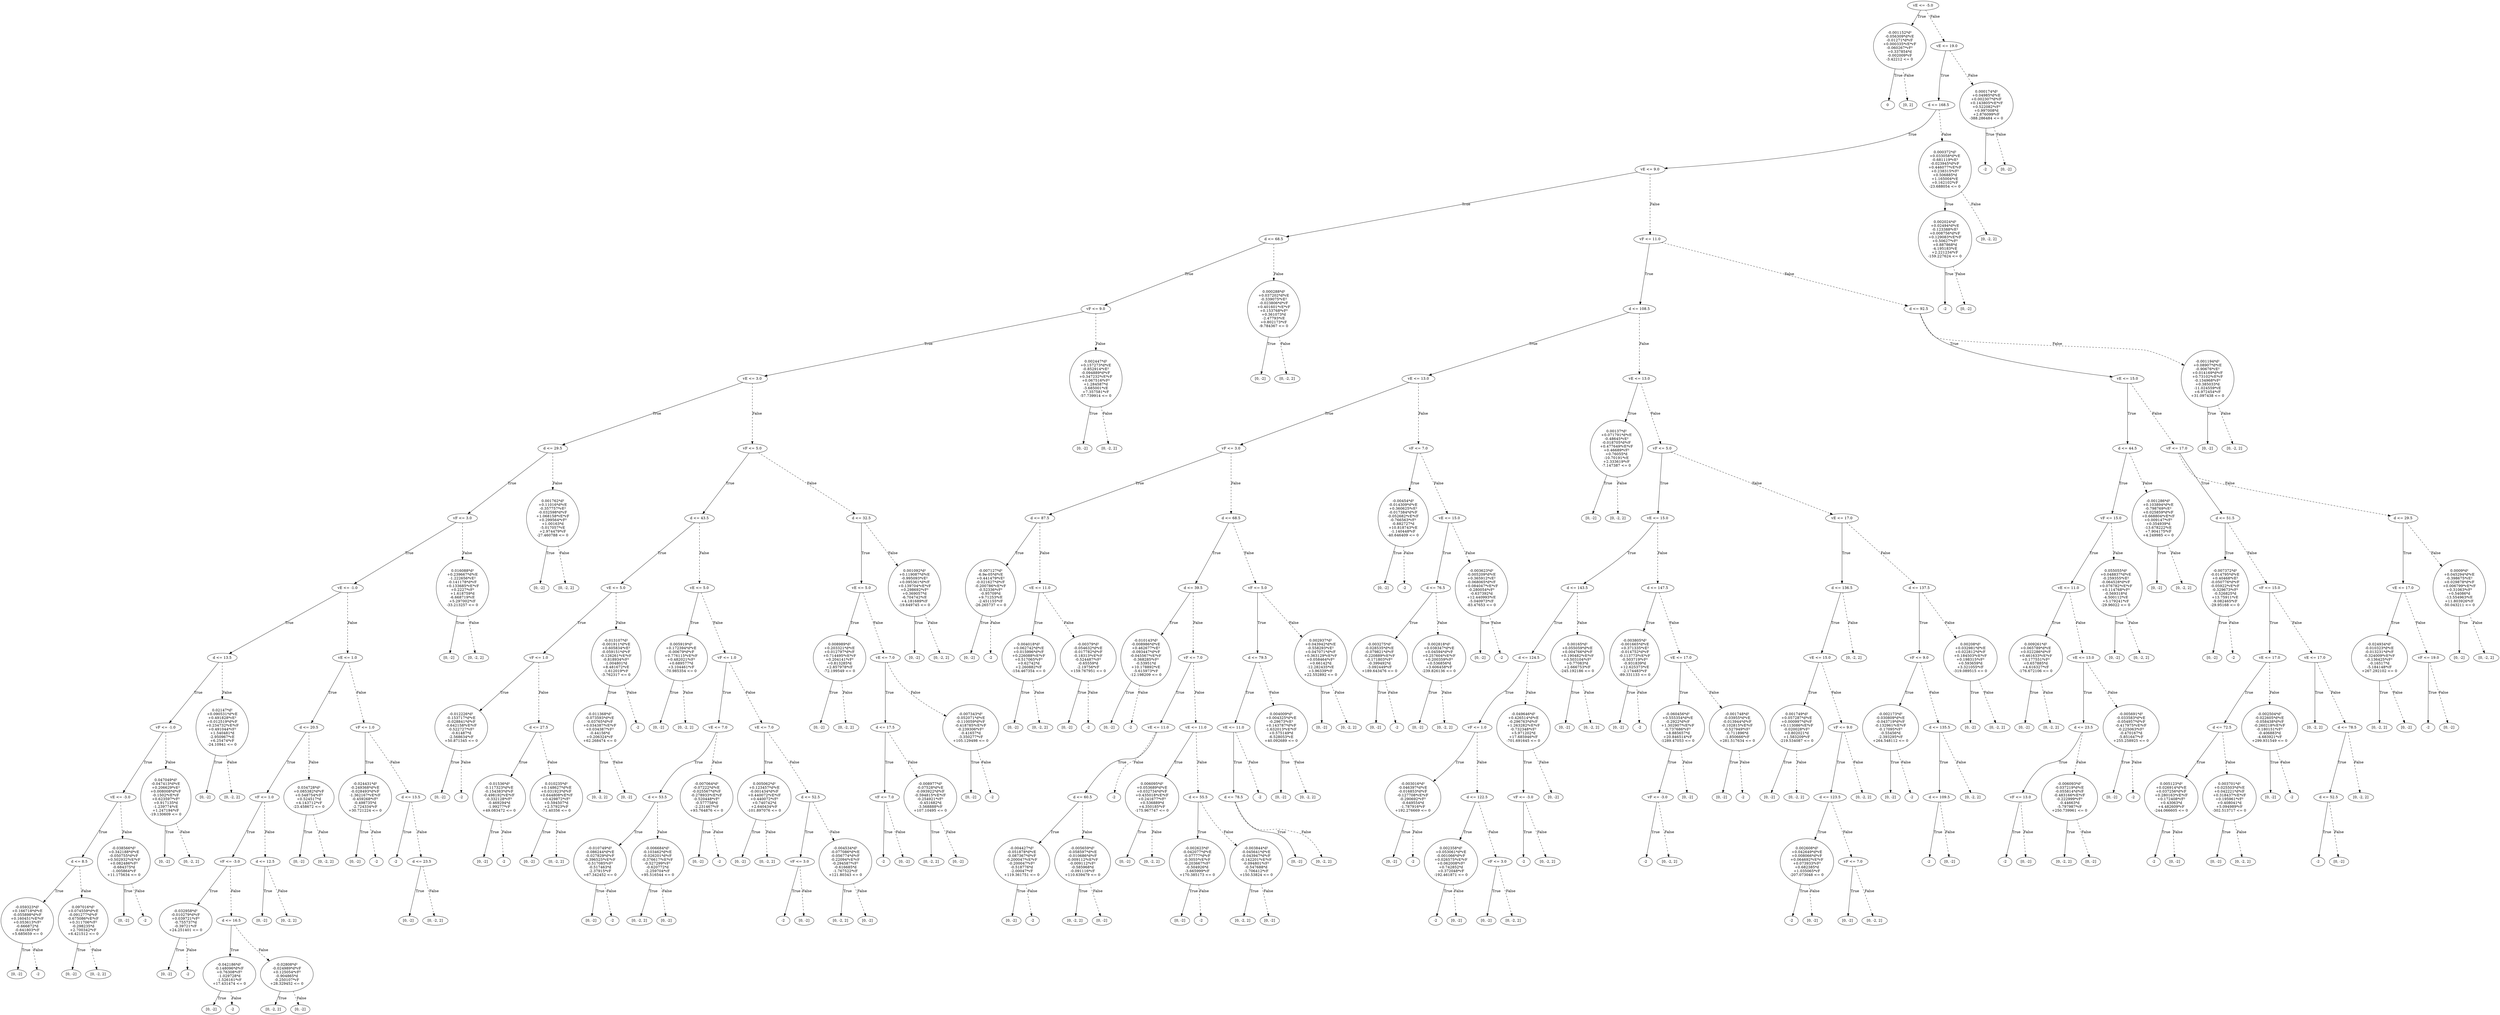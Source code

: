 digraph {
0 [label="vE <= -5.0"];
1 [label="-0.001152*d²\n-0.056309*d*vE\n-0.01271*d*vF\n+0.000335*vE*vF\n-0.060267*vF²\n+0.337854*d\n-0.002009*vF\n-3.42212 <= 0"];
2 [label="0"];
1 -> 2 [label="True"];
3 [label="[0, 2]"];
1 -> 3 [style="dashed", label="False"];
0 -> 1 [label="True"];
4 [label="vE <= 19.0"];
5 [label="d <= 168.5"];
6 [label="vE <= 9.0"];
7 [label="d <= 68.5"];
8 [label="vF <= 9.0"];
9 [label="vE <= 3.0"];
10 [label="d <= 29.5"];
11 [label="vF <= 3.0"];
12 [label="vE <= -1.0"];
13 [label="d <= 13.5"];
14 [label="vF <= -1.0"];
15 [label="vE <= -3.0"];
16 [label="d <= 8.5"];
17 [label="-0.059323*d²\n+0.166718*d*vE\n-0.055898*d*vF\n+0.160451*vE*vF\n+0.053613*vF²\n-0.666872*d\n-0.641803*vF\n+5.685659 <= 0"];
18 [label="[0, -2]"];
17 -> 18 [label="True"];
19 [label="-2"];
17 -> 19 [style="dashed", label="False"];
16 -> 17 [label="True"];
20 [label="0.097016*d²\n+0.074559*d*vE\n-0.091277*d*vF\n-0.675086*vE*vF\n+0.311706*vF²\n-0.298235*d\n+2.700342*vF\n+6.421512 <= 0"];
21 [label="[0, -2]"];
20 -> 21 [label="True"];
22 [label="[0, -2, 2]"];
20 -> 22 [style="dashed", label="False"];
16 -> 20 [style="dashed", label="False"];
15 -> 16 [label="True"];
23 [label="-0.038566*d²\n+0.342188*d*vE\n-0.050755*d*vF\n+0.502932*vE*vF\n+0.082486*vF²\n-0.684375*d\n-1.005864*vF\n+11.175634 <= 0"];
24 [label="[0, -2]"];
23 -> 24 [label="True"];
25 [label="-2"];
23 -> 25 [style="dashed", label="False"];
15 -> 23 [style="dashed", label="False"];
14 -> 15 [label="True"];
26 [label="0.047049*d²\n-0.047413*d*vE\n+0.206629*vE²\n+0.008008*d*vF\n-0.1502*vE*vF\n+0.623597*vF²\n+0.917135*d\n-1.239774*vE\n+1.247194*vF\n-19.130609 <= 0"];
27 [label="[0, -2]"];
26 -> 27 [label="True"];
28 [label="[0, -2, 2]"];
26 -> 28 [style="dashed", label="False"];
14 -> 26 [style="dashed", label="False"];
13 -> 14 [label="True"];
29 [label="0.02147*d²\n+0.090531*d*vE\n+0.491828*vE²\n+0.012519*d*vF\n+0.234732*vE*vF\n+0.491044*vF²\n+1.540481*d\n-2.950967*vE\n+6.25474*vF\n-24.10941 <= 0"];
30 [label="[0, -2]"];
29 -> 30 [label="True"];
31 [label="[0, -2, 2]"];
29 -> 31 [style="dashed", label="False"];
13 -> 29 [style="dashed", label="False"];
12 -> 13 [label="True"];
32 [label="vE <= 1.0"];
33 [label="d <= 20.5"];
34 [label="vF <= 1.0"];
35 [label="vF <= -3.0"];
36 [label="-0.032958*d²\n-0.010279*d*vF\n+0.039721*vF²\n-0.755737*d\n-0.39721*vF\n+24.251401 <= 0"];
37 [label="[0, -2]"];
36 -> 37 [label="True"];
38 [label="-2"];
36 -> 38 [style="dashed", label="False"];
35 -> 36 [label="True"];
39 [label="d <= 16.5"];
40 [label="-0.042186*d²\n-0.148096*d*vF\n+0.76308*vF²\n-1.029728*d\n-1.526161*vF\n+17.431474 <= 0"];
41 [label="[0, -2]"];
40 -> 41 [label="True"];
42 [label="-2"];
40 -> 42 [style="dashed", label="False"];
39 -> 40 [label="True"];
43 [label="-0.02808*d²\n-0.024989*d*vF\n+0.125054*vF²\n-0.904865*d\n-0.250107*vF\n+28.329452 <= 0"];
44 [label="[0, -2, 2]"];
43 -> 44 [label="True"];
45 [label="[0, -2]"];
43 -> 45 [style="dashed", label="False"];
39 -> 43 [style="dashed", label="False"];
35 -> 39 [style="dashed", label="False"];
34 -> 35 [label="True"];
46 [label="d <= 12.5"];
47 [label="[0, -2]"];
46 -> 47 [label="True"];
48 [label="[0, -2, 2]"];
46 -> 48 [style="dashed", label="False"];
34 -> 46 [style="dashed", label="False"];
33 -> 34 [label="True"];
49 [label="0.034728*d²\n+0.085382*d*vF\n+0.548754*vF²\n+0.524517*d\n+4.143712*vF\n-23.458672 <= 0"];
50 [label="[0, -2]"];
49 -> 50 [label="True"];
51 [label="[0, -2, 2]"];
49 -> 51 [style="dashed", label="False"];
33 -> 49 [style="dashed", label="False"];
32 -> 33 [label="True"];
52 [label="vF <= 1.0"];
53 [label="-0.024431*d²\n-0.249368*d*vE\n-0.028493*d*vF\n-1.362167*vE*vF\n-0.459268*vF²\n-0.498735*d\n-2.724334*vF\n+30.721224 <= 0"];
54 [label="[0, -2]"];
53 -> 54 [label="True"];
55 [label="-2"];
53 -> 55 [style="dashed", label="False"];
52 -> 53 [label="True"];
56 [label="d <= 13.5"];
57 [label="-2"];
56 -> 57 [label="True"];
58 [label="d <= 23.5"];
59 [label="[0, -2]"];
58 -> 59 [label="True"];
60 [label="[0, -2, 2]"];
58 -> 60 [style="dashed", label="False"];
56 -> 58 [style="dashed", label="False"];
52 -> 56 [style="dashed", label="False"];
32 -> 52 [style="dashed", label="False"];
12 -> 32 [style="dashed", label="False"];
11 -> 12 [label="True"];
61 [label="0.016088*d²\n+0.239667*d*vE\n-1.222656*vE²\n-0.141178*d*vF\n+0.133685*vE*vF\n+0.2227*vF²\n+1.618759*d\n-6.668719*vE\n+5.297002*vF\n-33.213257 <= 0"];
62 [label="[0, -2]"];
61 -> 62 [label="True"];
63 [label="[0, -2, 2]"];
61 -> 63 [style="dashed", label="False"];
11 -> 61 [style="dashed", label="False"];
10 -> 11 [label="True"];
64 [label="0.001762*d²\n+0.11016*d*vE\n-0.357757*vE²\n-0.032598*d*vF\n+1.068158*vE*vF\n+0.299564*vF²\n+1.00163*d\n-5.017057*vE\n+2.974479*vF\n-27.460788 <= 0"];
65 [label="[0, -2]"];
64 -> 65 [label="True"];
66 [label="[0, -2, 2]"];
64 -> 66 [style="dashed", label="False"];
10 -> 64 [style="dashed", label="False"];
9 -> 10 [label="True"];
67 [label="vF <= 5.0"];
68 [label="d <= 43.5"];
69 [label="vE <= 5.0"];
70 [label="vF <= 1.0"];
71 [label="-0.012226*d²\n-0.153717*d*vE\n-0.028841*d*vF\n-0.642158*vE*vF\n-0.522727*vF²\n-0.61487*d\n-2.568634*vF\n+50.871345 <= 0"];
72 [label="[0, -2]"];
71 -> 72 [label="True"];
73 [label="-2"];
71 -> 73 [style="dashed", label="False"];
70 -> 71 [label="True"];
74 [label="d <= 27.5"];
75 [label="-0.01536*d²\n-0.117323*d*vE\n-0.154383*d*vF\n-0.498192*vE*vF\n-0.332128*vF²\n-0.469294*d\n-1.99277*vF\n+49.083472 <= 0"];
76 [label="[0, -2]"];
75 -> 76 [label="True"];
77 [label="-2"];
75 -> 77 [style="dashed", label="False"];
74 -> 75 [label="True"];
78 [label="0.010235*d²\n+0.148627*d*vE\n+0.031923*d*vF\n+0.644808*vE*vF\n+0.429872*vF²\n+0.594507*d\n+2.57923*vF\n-71.40356 <= 0"];
79 [label="[0, -2]"];
78 -> 79 [label="True"];
80 [label="[0, -2, 2]"];
78 -> 80 [style="dashed", label="False"];
74 -> 78 [style="dashed", label="False"];
70 -> 74 [style="dashed", label="False"];
69 -> 70 [label="True"];
81 [label="-0.013107*d²\n-0.001911*d*vE\n+0.605834*vE²\n-0.059151*d*vF\n-0.126261*vE*vF\n-0.818934*vF²\n-1.004801*d\n+8.481672*vE\n-1.612019*vF\n-3.762317 <= 0"];
82 [label="-0.011368*d²\n-0.073593*d*vE\n-0.03765*d*vF\n+0.034387*vE*vF\n+0.034387*vF²\n-0.44156*d\n+0.206324*vF\n+62.268474 <= 0"];
83 [label="[0, -2, 2]"];
82 -> 83 [label="True"];
84 [label="[0, -2]"];
82 -> 84 [style="dashed", label="False"];
81 -> 82 [label="True"];
85 [label="-2"];
81 -> 85 [style="dashed", label="False"];
69 -> 81 [style="dashed", label="False"];
68 -> 69 [label="True"];
86 [label="vE <= 5.0"];
87 [label="0.005919*d²\n+0.172394*d*vE\n-0.00679*d*vF\n+0.776115*vE*vF\n+0.482021*vF²\n+0.689577*d\n+3.104461*vF\n-70.985354 <= 0"];
88 [label="[0, -2]"];
87 -> 88 [label="True"];
89 [label="[0, -2, 2]"];
87 -> 89 [style="dashed", label="False"];
86 -> 87 [label="True"];
90 [label="vF <= 1.0"];
91 [label="vE <= 7.0"];
92 [label="d <= 53.5"];
93 [label="-0.010749*d²\n-0.086244*d*vE\n-0.027829*d*vF\n-0.396525*vE*vF\n-0.517085*vF²\n-0.517463*d\n-2.37915*vF\n+67.342452 <= 0"];
94 [label="[0, -2]"];
93 -> 94 [label="True"];
95 [label="-2"];
93 -> 95 [style="dashed", label="False"];
92 -> 93 [label="True"];
96 [label="-0.006684*d²\n-0.103462*d*vE\n-0.026201*d*vF\n-0.376617*vE*vF\n-0.527299*vF²\n-0.620772*d\n-2.259704*vF\n+95.516544 <= 0"];
97 [label="[0, -2, 2]"];
96 -> 97 [label="True"];
98 [label="[0, -2]"];
96 -> 98 [style="dashed", label="False"];
92 -> 96 [style="dashed", label="False"];
91 -> 92 [label="True"];
99 [label="-0.007064*d²\n-0.07222*d*vE\n-0.025567*d*vF\n-0.278933*vE*vF\n-0.520448*vF²\n-0.577758*d\n-2.231467*vF\n+93.764876 <= 0"];
100 [label="[0, -2]"];
99 -> 100 [label="True"];
101 [label="-2"];
99 -> 101 [style="dashed", label="False"];
91 -> 99 [style="dashed", label="False"];
90 -> 91 [label="True"];
102 [label="vE <= 7.0"];
103 [label="0.005062*d²\n+0.123457*d*vE\n-0.001434*d*vF\n+0.440072*vE*vF\n+0.440072*vF²\n+0.740742*d\n+2.640434*vF\n-101.897076 <= 0"];
104 [label="[0, -2]"];
103 -> 104 [label="True"];
105 [label="[0, -2, 2]"];
103 -> 105 [style="dashed", label="False"];
102 -> 103 [label="True"];
106 [label="d <= 52.5"];
107 [label="vF <= 3.0"];
108 [label="-2"];
107 -> 108 [label="True"];
109 [label="[0, -2]"];
107 -> 109 [style="dashed", label="False"];
106 -> 107 [label="True"];
110 [label="-0.004534*d²\n-0.077086*d*vE\n-0.056774*d*vF\n-0.22094*vE*vF\n-0.294587*vF²\n-0.616685*d\n-1.767522*vF\n+121.80343 <= 0"];
111 [label="[0, -2, 2]"];
110 -> 111 [label="True"];
112 [label="[0, -2]"];
110 -> 112 [style="dashed", label="False"];
106 -> 110 [style="dashed", label="False"];
102 -> 106 [style="dashed", label="False"];
90 -> 102 [style="dashed", label="False"];
86 -> 90 [style="dashed", label="False"];
68 -> 86 [style="dashed", label="False"];
67 -> 68 [label="True"];
113 [label="d <= 32.5"];
114 [label="vE <= 5.0"];
115 [label="0.008989*d²\n+0.203321*d*vE\n+0.012797*d*vF\n+0.714495*vE*vF\n+0.204141*vF²\n+0.813285*d\n+2.857978*vF\n-72.199549 <= 0"];
116 [label="[0, -2]"];
115 -> 116 [label="True"];
117 [label="[0, -2, 2]"];
115 -> 117 [style="dashed", label="False"];
114 -> 115 [label="True"];
118 [label="vE <= 7.0"];
119 [label="d <= 17.5"];
120 [label="vF <= 7.0"];
121 [label="-2"];
120 -> 121 [label="True"];
122 [label="[0, -2]"];
120 -> 122 [style="dashed", label="False"];
119 -> 120 [label="True"];
123 [label="-0.008977*d²\n-0.07528*d*vE\n-0.093922*d*vF\n-0.594815*vE*vF\n-0.254921*vF²\n-0.451682*d\n-3.568888*vF\n+107.10495 <= 0"];
124 [label="[0, -2, 2]"];
123 -> 124 [label="True"];
125 [label="[0, -2]"];
123 -> 125 [style="dashed", label="False"];
119 -> 123 [style="dashed", label="False"];
118 -> 119 [label="True"];
126 [label="-0.007343*d²\n-0.052071*d*vE\n-0.110059*d*vF\n-0.418785*vE*vF\n-0.239306*vF²\n-0.41657*d\n-3.350277*vF\n+105.129498 <= 0"];
127 [label="[0, -2]"];
126 -> 127 [label="True"];
128 [label="-2"];
126 -> 128 [style="dashed", label="False"];
118 -> 126 [style="dashed", label="False"];
114 -> 118 [style="dashed", label="False"];
113 -> 114 [label="True"];
129 [label="0.001092*d²\n+0.119087*d*vE\n-0.995093*vE²\n+0.095361*d*vF\n+0.139704*vE*vF\n+0.298692*vF²\n+0.369057*d\n-6.704742*vE\n+4.181689*vF\n-19.649745 <= 0"];
130 [label="[0, -2]"];
129 -> 130 [label="True"];
131 [label="[0, -2, 2]"];
129 -> 131 [style="dashed", label="False"];
113 -> 129 [style="dashed", label="False"];
67 -> 113 [style="dashed", label="False"];
9 -> 67 [style="dashed", label="False"];
8 -> 9 [label="True"];
132 [label="0.002447*d²\n+0.157273*d*vE\n-0.852914*vE²\n-0.094889*d*vF\n+0.347232*vE*vF\n+0.067516*vF²\n+1.284587*d\n-3.685001*vE\n+7.357581*vF\n-57.739914 <= 0"];
133 [label="[0, -2]"];
132 -> 133 [label="True"];
134 [label="[0, -2, 2]"];
132 -> 134 [style="dashed", label="False"];
8 -> 132 [style="dashed", label="False"];
7 -> 8 [label="True"];
135 [label="0.000288*d²\n+0.037202*d*vE\n-0.339075*vE²\n-0.023806*d*vF\n+0.401601*vE*vF\n+0.153768*vF²\n+0.361073*d\n-2.47793*vE\n+0.802173*vF\n-9.784367 <= 0"];
136 [label="[0, -2]"];
135 -> 136 [label="True"];
137 [label="[0, -2, 2]"];
135 -> 137 [style="dashed", label="False"];
7 -> 135 [style="dashed", label="False"];
6 -> 7 [label="True"];
138 [label="vF <= 11.0"];
139 [label="d <= 108.5"];
140 [label="vE <= 13.0"];
141 [label="vF <= 3.0"];
142 [label="d <= 87.5"];
143 [label="-0.007127*d²\n-6.9e-05*d*vE\n+0.441479*vE²\n-0.021627*d*vF\n-0.200786*vE*vF\n-0.52336*vF²\n-0.95709*d\n+9.71253*vE\n-2.451155*vF\n-26.265737 <= 0"];
144 [label="[0, -2]"];
143 -> 144 [label="True"];
145 [label="-2"];
143 -> 145 [style="dashed", label="False"];
142 -> 143 [label="True"];
146 [label="vE <= 11.0"];
147 [label="0.004018*d²\n+0.062742*d*vE\n+0.015996*d*vF\n+0.226088*vE*vF\n+0.517065*vF²\n+0.62742*d\n+2.260882*vF\n-154.467354 <= 0"];
148 [label="[0, -2]"];
147 -> 148 [label="True"];
149 [label="[0, -2, 2]"];
147 -> 149 [style="dashed", label="False"];
146 -> 147 [label="True"];
150 [label="-0.00379*d²\n-0.054632*d*vE\n-0.017782*d*vF\n-0.18313*vE*vF\n-0.524487*vF²\n-0.65559*d\n-2.19756*vF\n+159.767951 <= 0"];
151 [label="[0, -2]"];
150 -> 151 [label="True"];
152 [label="-2"];
150 -> 152 [style="dashed", label="False"];
146 -> 150 [style="dashed", label="False"];
142 -> 146 [style="dashed", label="False"];
141 -> 142 [label="True"];
153 [label="d <= 68.5"];
154 [label="d <= 39.5"];
155 [label="-0.010143*d²\n-0.008986*d*vE\n+0.462677*vE²\n-0.093447*d*vF\n-0.045567*vE*vF\n-0.368285*vF²\n-0.53951*d\n+10.178892*vE\n-5.615973*vF\n-12.198209 <= 0"];
156 [label="[0, -2]"];
155 -> 156 [label="True"];
157 [label="-2"];
155 -> 157 [style="dashed", label="False"];
154 -> 155 [label="True"];
158 [label="vF <= 7.0"];
159 [label="vE <= 11.0"];
160 [label="d <= 60.5"];
161 [label="-0.004427*d²\n-0.051878*d*vE\n-0.087367*d*vF\n-0.200047*vE*vF\n-0.200047*vF²\n-0.518776*d\n-2.00047*vF\n+119.361751 <= 0"];
162 [label="[0, -2]"];
161 -> 162 [label="True"];
163 [label="-2"];
161 -> 163 [style="dashed", label="False"];
160 -> 161 [label="True"];
164 [label="-0.005659*d²\n-0.058597*d*vE\n-0.010686*d*vF\n-0.009112*vE*vF\n-0.009112*vF²\n-0.585968*d\n-0.091116*vF\n+110.639479 <= 0"];
165 [label="[0, -2, 2]"];
164 -> 165 [label="True"];
166 [label="[0, -2]"];
164 -> 166 [style="dashed", label="False"];
160 -> 164 [style="dashed", label="False"];
159 -> 160 [label="True"];
167 [label="-2"];
159 -> 167 [style="dashed", label="False"];
158 -> 159 [label="True"];
168 [label="vE <= 11.0"];
169 [label="0.006095*d²\n+0.053689*d*vE\n+0.032734*d*vF\n+0.435018*vE*vF\n+0.241677*vF²\n+0.536889*d\n+4.350185*vF\n-175.967747 <= 0"];
170 [label="[0, -2]"];
169 -> 170 [label="True"];
171 [label="[0, -2, 2]"];
169 -> 171 [style="dashed", label="False"];
168 -> 169 [label="True"];
172 [label="d <= 55.5"];
173 [label="-0.002623*d²\n-0.042077*d*vE\n-0.07777*d*vF\n-0.3055*vE*vF\n-0.203667*vF²\n-0.504926*d\n-3.665999*vF\n+170.385173 <= 0"];
174 [label="[0, -2]"];
173 -> 174 [label="True"];
175 [label="-2"];
173 -> 175 [style="dashed", label="False"];
172 -> 173 [label="True"];
176 [label="-0.003844*d²\n-0.045641*d*vE\n-0.043947*d*vF\n-0.142201*vE*vF\n-0.094801*vF²\n-0.547688*d\n-1.706412*vF\n+150.53824 <= 0"];
177 [label="[0, -2, 2]"];
176 -> 177 [label="True"];
178 [label="[0, -2]"];
176 -> 178 [style="dashed", label="False"];
172 -> 176 [style="dashed", label="False"];
168 -> 172 [style="dashed", label="False"];
158 -> 168 [style="dashed", label="False"];
154 -> 158 [style="dashed", label="False"];
153 -> 154 [label="True"];
179 [label="vF <= 5.0"];
180 [label="d <= 79.5"];
181 [label="vE <= 11.0"];
182 [label="d <= 78.5"];
183 [label="[0, -2]"];
182 -> 183 [label="True"];
184 [label="[0, -2, 2]"];
182 -> 184 [style="dashed", label="False"];
181 -> 182 [label="True"];
185 [label="-2"];
181 -> 185 [style="dashed", label="False"];
180 -> 181 [label="True"];
186 [label="0.004009*d²\n+0.004325*d*vE\n-0.29673*vE²\n+0.143787*d*vF\n-1.632013*vE*vF\n+0.575149*d\n-6.528053*vE\n+40.092689 <= 0"];
187 [label="[0, -2]"];
186 -> 187 [label="True"];
188 [label="[0, -2, 2]"];
186 -> 188 [style="dashed", label="False"];
180 -> 186 [style="dashed", label="False"];
179 -> 180 [label="True"];
189 [label="0.002937*d²\n+0.043942*d*vE\n-0.558293*vE²\n+0.047071*d*vF\n+0.363129*vE*vF\n+0.058464*vF²\n+0.66142*d\n-12.282435*vE\n+3.96339*vF\n+22.552892 <= 0"];
190 [label="[0, -2]"];
189 -> 190 [label="True"];
191 [label="[0, -2, 2]"];
189 -> 191 [style="dashed", label="False"];
179 -> 189 [style="dashed", label="False"];
153 -> 179 [style="dashed", label="False"];
141 -> 153 [style="dashed", label="False"];
140 -> 141 [label="True"];
192 [label="vF <= 7.0"];
193 [label="-0.00454*d²\n-0.014309*d*vE\n+0.360625*vE²\n-0.017384*d*vF\n-0.052682*vE*vF\n-0.766563*vF²\n-0.882727*d\n+10.818743*vE\n-1.140448*vF\n-40.646409 <= 0"];
194 [label="[0, -2]"];
193 -> 194 [label="True"];
195 [label="-2"];
193 -> 195 [style="dashed", label="False"];
192 -> 193 [label="True"];
196 [label="vE <= 15.0"];
197 [label="d <= 76.5"];
198 [label="-0.003275*d²\n-0.028535*d*vE\n-0.079821*d*vF\n-0.220889*vE*vF\n-0.171803*vF²\n-0.399492*d\n-3.092449*vF\n+189.643476 <= 0"];
199 [label="[0, -2]"];
198 -> 199 [label="True"];
200 [label="-2"];
198 -> 200 [style="dashed", label="False"];
197 -> 198 [label="True"];
201 [label="0.002818*d²\n+0.038347*d*vE\n+0.04594*d*vF\n+0.257604*vE*vF\n+0.200359*vF²\n+0.536856*d\n+3.606458*vF\n-239.826136 <= 0"];
202 [label="[0, -2]"];
201 -> 202 [label="True"];
203 [label="[0, -2, 2]"];
201 -> 203 [style="dashed", label="False"];
197 -> 201 [style="dashed", label="False"];
196 -> 197 [label="True"];
204 [label="-0.003623*d²\n-0.005209*d*vE\n+0.365912*vE²\n-0.068065*d*vF\n+0.084047*vE*vF\n-0.280054*vF²\n-0.637392*d\n+12.440993*vE\n-5.040973*vF\n-83.47653 <= 0"];
205 [label="[0, -2]"];
204 -> 205 [label="True"];
206 [label="-2"];
204 -> 206 [style="dashed", label="False"];
196 -> 204 [style="dashed", label="False"];
192 -> 196 [style="dashed", label="False"];
140 -> 192 [style="dashed", label="False"];
139 -> 140 [label="True"];
207 [label="vE <= 13.0"];
208 [label="0.00137*d²\n+0.071791*d*vE\n-0.48645*vE²\n-0.018705*d*vF\n+0.477649*vE*vF\n+0.46689*vF²\n+0.76055*d\n-10.70191*vE\n+2.333619*vF\n-7.147387 <= 0"];
209 [label="[0, -2]"];
208 -> 209 [label="True"];
210 [label="[0, -2, 2]"];
208 -> 210 [style="dashed", label="False"];
207 -> 208 [label="True"];
211 [label="vF <= 5.0"];
212 [label="vE <= 15.0"];
213 [label="d <= 143.5"];
214 [label="d <= 124.5"];
215 [label="vF <= 1.0"];
216 [label="-0.003016*d²\n-0.046397*d*vE\n-0.016853*d*vF\n-0.127708*vE*vF\n-0.290692*vF²\n-0.649554*d\n-1.787916*vF\n+192.276669 <= 0"];
217 [label="[0, -2]"];
216 -> 217 [label="True"];
218 [label="-2"];
216 -> 218 [style="dashed", label="False"];
215 -> 216 [label="True"];
219 [label="d <= 122.5"];
220 [label="0.002358*d²\n+0.053061*d*vE\n-0.001066*d*vF\n+0.026575*vE*vF\n+0.062008*vF²\n+0.742852*d\n+0.372048*vF\n-192.461871 <= 0"];
221 [label="-2"];
220 -> 221 [label="True"];
222 [label="[0, -2]"];
220 -> 222 [style="dashed", label="False"];
219 -> 220 [label="True"];
223 [label="vF <= 3.0"];
224 [label="[0, -2]"];
223 -> 224 [label="True"];
225 [label="[0, -2, 2]"];
223 -> 225 [style="dashed", label="False"];
219 -> 223 [style="dashed", label="False"];
215 -> 219 [style="dashed", label="False"];
214 -> 215 [label="True"];
226 [label="-0.049646*d²\n+0.426514*d*vE\n-0.296763*d*vF\n+1.263282*vE*vF\n-0.732348*vF²\n+5.971202*d\n+17.685946*vF\n-701.691645 <= 0"];
227 [label="vF <= -3.0"];
228 [label="-2"];
227 -> 228 [label="True"];
229 [label="[0, -2, 2]"];
227 -> 229 [style="dashed", label="False"];
226 -> 227 [label="True"];
230 [label="[0, -2]"];
226 -> 230 [style="dashed", label="False"];
214 -> 226 [style="dashed", label="False"];
213 -> 214 [label="True"];
231 [label="0.00165*d²\n+0.055059*d*vE\n+0.004766*d*vF\n+0.190482*vE*vF\n+0.503104*vF²\n+0.77083*d\n+2.666753*vF\n-245.192186 <= 0"];
232 [label="[0, -2]"];
231 -> 232 [label="True"];
233 [label="[0, -2, 2]"];
231 -> 233 [style="dashed", label="False"];
213 -> 231 [style="dashed", label="False"];
212 -> 213 [label="True"];
234 [label="d <= 147.5"];
235 [label="-0.003805*d²\n-0.001665*d*vE\n+0.371335*vE²\n-0.014752*d*vF\n-0.113773*vE*vF\n-0.503719*vF²\n-0.931839*d\n+12.625373*vE\n-2.174483*vF\n-89.331133 <= 0"];
236 [label="[0, -2]"];
235 -> 236 [label="True"];
237 [label="-2"];
235 -> 237 [style="dashed", label="False"];
234 -> 235 [label="True"];
238 [label="vE <= 17.0"];
239 [label="-0.060456*d²\n+0.555354*d*vE\n-0.2922*d*vF\n+1.302907*vE*vF\n-0.737686*vF²\n+8.885657*d\n+20.846514*vF\n-1289.47053 <= 0"];
240 [label="vF <= -3.0"];
241 [label="-2"];
240 -> 241 [label="True"];
242 [label="[0, -2, 2]"];
240 -> 242 [style="dashed", label="False"];
239 -> 240 [label="True"];
243 [label="[0, -2]"];
239 -> 243 [style="dashed", label="False"];
238 -> 239 [label="True"];
244 [label="-0.001748*d²\n-0.03955*d*vE\n-0.013944*d*vF\n-0.102815*vE*vF\n-0.527949*vF²\n-0.711896*d\n-1.850666*vF\n+281.517634 <= 0"];
245 [label="[0, -2]"];
244 -> 245 [label="True"];
246 [label="-2"];
244 -> 246 [style="dashed", label="False"];
238 -> 244 [style="dashed", label="False"];
234 -> 238 [style="dashed", label="False"];
212 -> 234 [style="dashed", label="False"];
211 -> 212 [label="True"];
247 [label="vE <= 17.0"];
248 [label="d <= 136.5"];
249 [label="vE <= 15.0"];
250 [label="0.001749*d²\n+0.057287*d*vE\n+0.000997*d*vF\n+0.113086*vE*vF\n-0.020028*vF²\n+0.802021*d\n+1.583209*vF\n-219.534087 <= 0"];
251 [label="[0, -2]"];
250 -> 251 [label="True"];
252 [label="[0, -2, 2]"];
250 -> 252 [style="dashed", label="False"];
249 -> 250 [label="True"];
253 [label="vF <= 9.0"];
254 [label="d <= 123.5"];
255 [label="0.002608*d²\n+0.042649*d*vE\n+0.008066*d*vF\n+0.064692*vE*vF\n+0.073933*vF²\n+0.682385*d\n+1.035065*vF\n-207.073048 <= 0"];
256 [label="-2"];
255 -> 256 [label="True"];
257 [label="[0, -2]"];
255 -> 257 [style="dashed", label="False"];
254 -> 255 [label="True"];
258 [label="vF <= 7.0"];
259 [label="[0, -2]"];
258 -> 259 [label="True"];
260 [label="[0, -2, 2]"];
258 -> 260 [style="dashed", label="False"];
254 -> 258 [style="dashed", label="False"];
253 -> 254 [label="True"];
261 [label="[0, -2, 2]"];
253 -> 261 [style="dashed", label="False"];
249 -> 253 [style="dashed", label="False"];
248 -> 249 [label="True"];
262 [label="[0, -2, 2]"];
248 -> 262 [style="dashed", label="False"];
247 -> 248 [label="True"];
263 [label="d <= 137.5"];
264 [label="vF <= 9.0"];
265 [label="-0.002173*d²\n-0.030809*d*vE\n-0.043719*d*vF\n-0.132961*vE*vF\n-0.17095*vF²\n-0.55456*d\n-2.393295*vF\n+264.548112 <= 0"];
266 [label="[0, -2]"];
265 -> 266 [label="True"];
267 [label="-2"];
265 -> 267 [style="dashed", label="False"];
264 -> 265 [label="True"];
268 [label="d <= 135.5"];
269 [label="d <= 109.5"];
270 [label="-2"];
269 -> 270 [label="True"];
271 [label="[0, -2]"];
269 -> 271 [style="dashed", label="False"];
268 -> 269 [label="True"];
272 [label="[0, -2, 2]"];
268 -> 272 [style="dashed", label="False"];
264 -> 268 [style="dashed", label="False"];
263 -> 264 [label="True"];
273 [label="0.00208*d²\n+0.032981*d*vE\n+0.022812*d*vF\n+0.184503*vE*vF\n+0.198315*vF²\n+0.593659*d\n+3.321055*vF\n-319.089515 <= 0"];
274 [label="[0, -2]"];
273 -> 274 [label="True"];
275 [label="[0, -2, 2]"];
273 -> 275 [style="dashed", label="False"];
263 -> 273 [style="dashed", label="False"];
247 -> 263 [style="dashed", label="False"];
211 -> 247 [style="dashed", label="False"];
207 -> 211 [style="dashed", label="False"];
139 -> 207 [style="dashed", label="False"];
138 -> 139 [label="True"];
276 [label="d <= 92.5"];
277 [label="vE <= 15.0"];
278 [label="d <= 44.5"];
279 [label="vF <= 15.0"];
280 [label="vE <= 11.0"];
281 [label="0.009261*d²\n+0.065789*d*vE\n+0.022286*d*vF\n+0.461633*vE*vF\n+0.177551*vF²\n+0.657885*d\n+4.616327*vF\n-176.672106 <= 0"];
282 [label="[0, -2]"];
281 -> 282 [label="True"];
283 [label="[0, -2, 2]"];
281 -> 283 [style="dashed", label="False"];
280 -> 281 [label="True"];
284 [label="vE <= 13.0"];
285 [label="d <= 23.5"];
286 [label="vF <= 13.0"];
287 [label="-2"];
286 -> 287 [label="True"];
288 [label="[0, -2]"];
286 -> 288 [style="dashed", label="False"];
285 -> 286 [label="True"];
289 [label="-0.006093*d²\n-0.037219*d*vE\n-0.055814*d*vF\n-0.483166*vE*vF\n-0.222999*vF²\n-0.44663*d\n-5.797987*vF\n+250.739961 <= 0"];
290 [label="[0, -2, 2]"];
289 -> 290 [label="True"];
291 [label="[0, -2]"];
289 -> 291 [style="dashed", label="False"];
285 -> 289 [style="dashed", label="False"];
284 -> 285 [label="True"];
292 [label="-0.005691*d²\n-0.033583*d*vE\n-0.054957*d*vF\n-0.417975*vE*vF\n-0.225063*vF²\n-0.470167*d\n-5.851647*vF\n+255.258925 <= 0"];
293 [label="[0, -2]"];
292 -> 293 [label="True"];
294 [label="-2"];
292 -> 294 [style="dashed", label="False"];
284 -> 292 [style="dashed", label="False"];
280 -> 284 [style="dashed", label="False"];
279 -> 280 [label="True"];
295 [label="0.055055*d²\n+0.048837*d*vE\n-0.259355*vE²\n-0.064528*d*vF\n+0.076782*vE*vF\n+0.114768*vF²\n-0.569318*d\n-4.500112*vE\n+5.179241*vF\n-29.96022 <= 0"];
296 [label="[0, -2]"];
295 -> 296 [label="True"];
297 [label="[0, -2, 2]"];
295 -> 297 [style="dashed", label="False"];
279 -> 295 [style="dashed", label="False"];
278 -> 279 [label="True"];
298 [label="-0.001286*d²\n+0.103894*d*vE\n-0.798769*vE²\n+0.025859*d*vF\n+0.668804*vE*vF\n+0.009147*vF²\n+0.354939*d\n-13.678222*vE\n+7.904175*vF\n+4.249985 <= 0"];
299 [label="[0, -2]"];
298 -> 299 [label="True"];
300 [label="[0, -2, 2]"];
298 -> 300 [style="dashed", label="False"];
278 -> 298 [style="dashed", label="False"];
277 -> 278 [label="True"];
301 [label="vF <= 17.0"];
302 [label="d <= 51.5"];
303 [label="-0.007372*d²\n-0.014795*d*vE\n+0.40468*vE²\n-0.050776*d*vF\n-0.05922*vE*vF\n-0.329673*vF²\n-0.526825*d\n+13.75911*vE\n-9.082465*vF\n-29.95168 <= 0"];
304 [label="[0, -2]"];
303 -> 304 [label="True"];
305 [label="-2"];
303 -> 305 [style="dashed", label="False"];
302 -> 303 [label="True"];
306 [label="vF <= 15.0"];
307 [label="vE <= 17.0"];
308 [label="d <= 72.5"];
309 [label="0.005123*d²\n+0.026914*d*vE\n+0.037256*d*vF\n+0.280163*vE*vF\n+0.172408*vF²\n+0.43063*d\n+4.482609*vF\n-244.066605 <= 0"];
310 [label="-2"];
309 -> 310 [label="True"];
311 [label="[0, -2]"];
309 -> 311 [style="dashed", label="False"];
308 -> 309 [label="True"];
312 [label="0.003701*d²\n+0.025503*d*vE\n+0.042221*d*vF\n+0.318437*vE*vF\n+0.195961*vF²\n+0.408041*d\n+5.094989*vF\n-302.513717 <= 0"];
313 [label="[0, -2]"];
312 -> 313 [label="True"];
314 [label="[0, -2, 2]"];
312 -> 314 [style="dashed", label="False"];
308 -> 312 [style="dashed", label="False"];
307 -> 308 [label="True"];
315 [label="-0.002504*d²\n-0.022605*d*vE\n-0.058438*d*vF\n-0.260218*vE*vF\n-0.180151*vF²\n-0.406883*d\n-4.683921*vF\n+299.931549 <= 0"];
316 [label="[0, -2]"];
315 -> 316 [label="True"];
317 [label="-2"];
315 -> 317 [style="dashed", label="False"];
307 -> 315 [style="dashed", label="False"];
306 -> 307 [label="True"];
318 [label="vE <= 17.0"];
319 [label="[0, -2, 2]"];
318 -> 319 [label="True"];
320 [label="d <= 78.5"];
321 [label="d <= 52.5"];
322 [label="-2"];
321 -> 322 [label="True"];
323 [label="[0, -2]"];
321 -> 323 [style="dashed", label="False"];
320 -> 321 [label="True"];
324 [label="[0, -2, 2]"];
320 -> 324 [style="dashed", label="False"];
318 -> 320 [style="dashed", label="False"];
306 -> 318 [style="dashed", label="False"];
302 -> 306 [style="dashed", label="False"];
301 -> 302 [label="True"];
325 [label="d <= 29.5"];
326 [label="vE <= 17.0"];
327 [label="-0.024934*d²\n-0.010323*d*vE\n-0.013231*d*vF\n-0.324009*vE*vF\n-0.136425*vF²\n-0.16517*d\n-5.184148*vF\n+267.292102 <= 0"];
328 [label="[0, -2, 2]"];
327 -> 328 [label="True"];
329 [label="[0, -2]"];
327 -> 329 [style="dashed", label="False"];
326 -> 327 [label="True"];
330 [label="vF <= 19.0"];
331 [label="-2"];
330 -> 331 [label="True"];
332 [label="[0, -2]"];
330 -> 332 [style="dashed", label="False"];
326 -> 330 [style="dashed", label="False"];
325 -> 326 [label="True"];
333 [label="0.0009*d²\n+0.045294*d*vE\n-0.398675*vE²\n+0.029878*d*vF\n+0.006799*vE*vF\n+0.31063*vF²\n+0.54086*d\n-13.554963*vE\n+11.803926*vF\n-50.043211 <= 0"];
334 [label="[0, -2]"];
333 -> 334 [label="True"];
335 [label="[0, -2, 2]"];
333 -> 335 [style="dashed", label="False"];
325 -> 333 [style="dashed", label="False"];
301 -> 325 [style="dashed", label="False"];
277 -> 301 [style="dashed", label="False"];
276 -> 277 [label="True"];
336 [label="-0.001194*d²\n+0.08907*d*vE\n-0.90676*vE²\n+0.014169*d*vF\n+0.73102*vE*vF\n-0.134968*vF²\n+0.385033*d\n-11.024559*vE\n+6.972454*vF\n+31.097438 <= 0"];
337 [label="[0, -2]"];
336 -> 337 [label="True"];
338 [label="[0, -2, 2]"];
336 -> 338 [style="dashed", label="False"];
276 -> 336 [style="dashed", label="False"];
138 -> 276 [style="dashed", label="False"];
6 -> 138 [style="dashed", label="False"];
5 -> 6 [label="True"];
339 [label="0.000372*d²\n+0.033058*d*vE\n-0.681119*vE²\n-0.023945*d*vF\n+0.446077*vE*vF\n+0.238315*vF²\n+0.506885*d\n+1.165004*vE\n+0.162102*vF\n-23.688054 <= 0"];
340 [label="0.002024*d²\n+0.02494*d*vE\n-0.123388*vE²\n+0.008756*d*vF\n+0.129083*vE*vF\n+0.50627*vF²\n+0.887868*d\n-4.195183*vE\n+2.221234*vF\n-159.227624 <= 0"];
341 [label="-2"];
340 -> 341 [label="True"];
342 [label="[0, -2]"];
340 -> 342 [style="dashed", label="False"];
339 -> 340 [label="True"];
343 [label="[0, -2, 2]"];
339 -> 343 [style="dashed", label="False"];
5 -> 339 [style="dashed", label="False"];
4 -> 5 [label="True"];
344 [label="0.000174*d²\n+0.04985*d*vE\n+0.002307*d*vF\n+0.143805*vE*vF\n+0.522082*vF²\n+0.997008*d\n+2.876099*vF\n-388.286484 <= 0"];
345 [label="-2"];
344 -> 345 [label="True"];
346 [label="[0, -2]"];
344 -> 346 [style="dashed", label="False"];
4 -> 344 [style="dashed", label="False"];
0 -> 4 [style="dashed", label="False"];

}